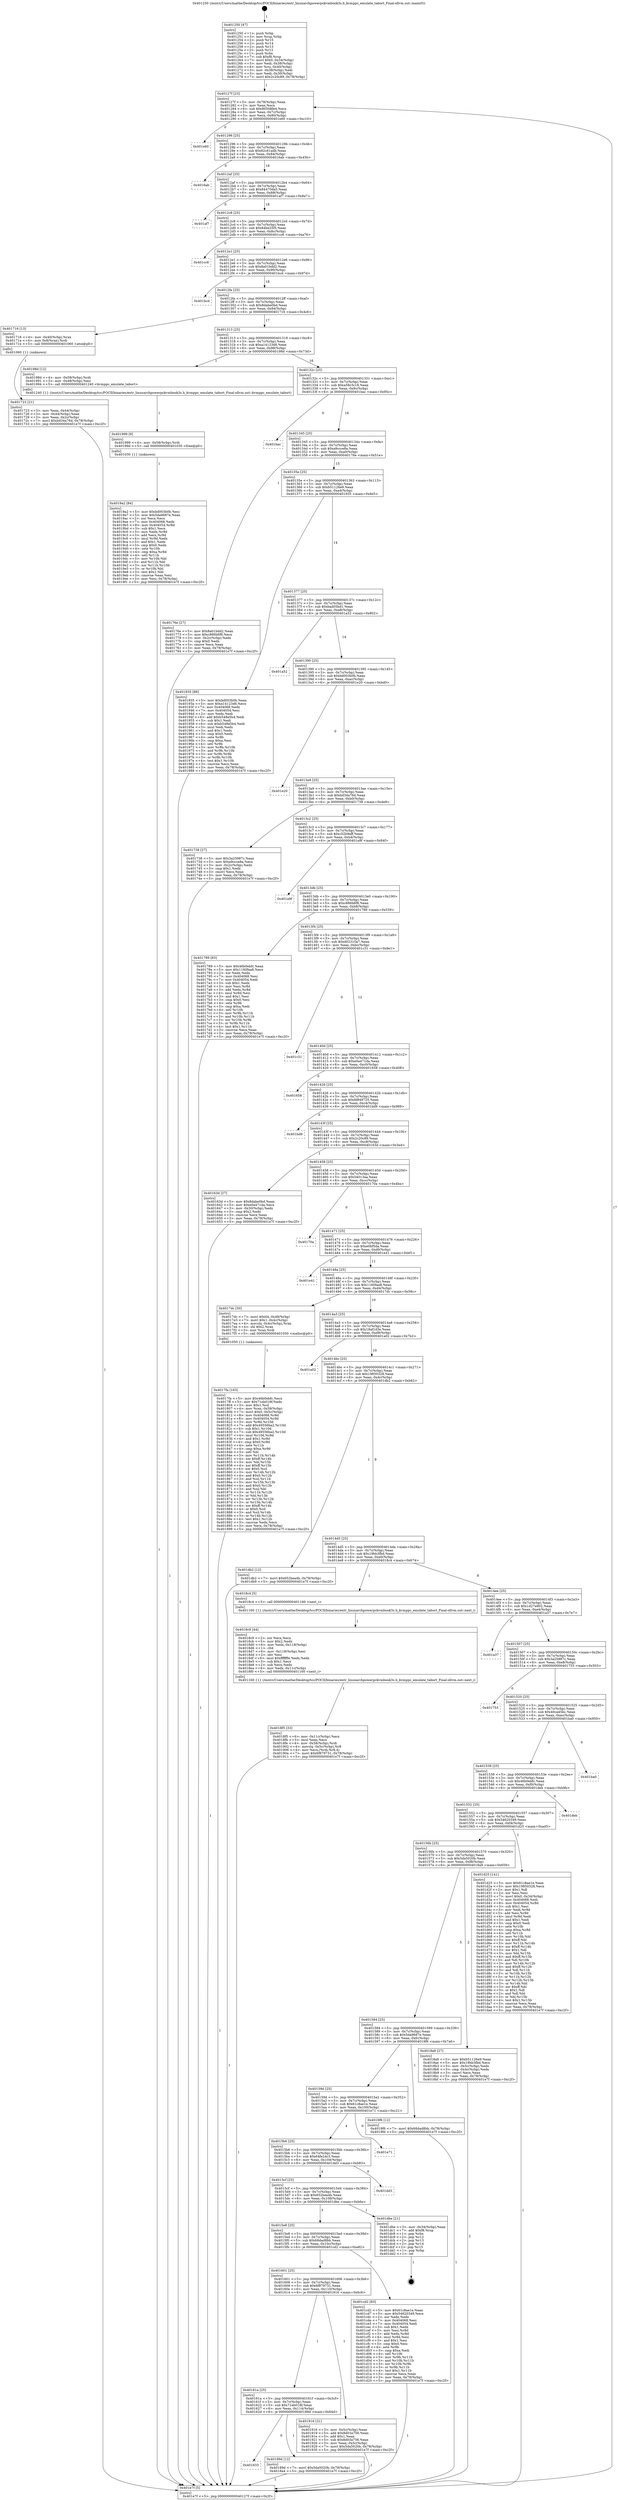 digraph "0x401250" {
  label = "0x401250 (/mnt/c/Users/mathe/Desktop/tcc/POCII/binaries/extr_linuxarchpowerpckvmbook3s.h_kvmppc_emulate_tabort_Final-ollvm.out::main(0))"
  labelloc = "t"
  node[shape=record]

  Entry [label="",width=0.3,height=0.3,shape=circle,fillcolor=black,style=filled]
  "0x40127f" [label="{
     0x40127f [23]\l
     | [instrs]\l
     &nbsp;&nbsp;0x40127f \<+3\>: mov -0x78(%rbp),%eax\l
     &nbsp;&nbsp;0x401282 \<+2\>: mov %eax,%ecx\l
     &nbsp;&nbsp;0x401284 \<+6\>: sub $0x80508fe4,%ecx\l
     &nbsp;&nbsp;0x40128a \<+3\>: mov %eax,-0x7c(%rbp)\l
     &nbsp;&nbsp;0x40128d \<+3\>: mov %ecx,-0x80(%rbp)\l
     &nbsp;&nbsp;0x401290 \<+6\>: je 0000000000401e60 \<main+0xc10\>\l
  }"]
  "0x401e60" [label="{
     0x401e60\l
  }", style=dashed]
  "0x401296" [label="{
     0x401296 [25]\l
     | [instrs]\l
     &nbsp;&nbsp;0x401296 \<+5\>: jmp 000000000040129b \<main+0x4b\>\l
     &nbsp;&nbsp;0x40129b \<+3\>: mov -0x7c(%rbp),%eax\l
     &nbsp;&nbsp;0x40129e \<+5\>: sub $0x82c61adb,%eax\l
     &nbsp;&nbsp;0x4012a3 \<+6\>: mov %eax,-0x84(%rbp)\l
     &nbsp;&nbsp;0x4012a9 \<+6\>: je 00000000004016ab \<main+0x45b\>\l
  }"]
  Exit [label="",width=0.3,height=0.3,shape=circle,fillcolor=black,style=filled,peripheries=2]
  "0x4016ab" [label="{
     0x4016ab\l
  }", style=dashed]
  "0x4012af" [label="{
     0x4012af [25]\l
     | [instrs]\l
     &nbsp;&nbsp;0x4012af \<+5\>: jmp 00000000004012b4 \<main+0x64\>\l
     &nbsp;&nbsp;0x4012b4 \<+3\>: mov -0x7c(%rbp),%eax\l
     &nbsp;&nbsp;0x4012b7 \<+5\>: sub $0x84470da5,%eax\l
     &nbsp;&nbsp;0x4012bc \<+6\>: mov %eax,-0x88(%rbp)\l
     &nbsp;&nbsp;0x4012c2 \<+6\>: je 0000000000401af7 \<main+0x8a7\>\l
  }"]
  "0x4019a2" [label="{
     0x4019a2 [84]\l
     | [instrs]\l
     &nbsp;&nbsp;0x4019a2 \<+5\>: mov $0xbd003b0b,%esi\l
     &nbsp;&nbsp;0x4019a7 \<+5\>: mov $0x5da9687e,%eax\l
     &nbsp;&nbsp;0x4019ac \<+2\>: xor %ecx,%ecx\l
     &nbsp;&nbsp;0x4019ae \<+7\>: mov 0x404068,%edx\l
     &nbsp;&nbsp;0x4019b5 \<+8\>: mov 0x404054,%r8d\l
     &nbsp;&nbsp;0x4019bd \<+3\>: sub $0x1,%ecx\l
     &nbsp;&nbsp;0x4019c0 \<+3\>: mov %edx,%r9d\l
     &nbsp;&nbsp;0x4019c3 \<+3\>: add %ecx,%r9d\l
     &nbsp;&nbsp;0x4019c6 \<+4\>: imul %r9d,%edx\l
     &nbsp;&nbsp;0x4019ca \<+3\>: and $0x1,%edx\l
     &nbsp;&nbsp;0x4019cd \<+3\>: cmp $0x0,%edx\l
     &nbsp;&nbsp;0x4019d0 \<+4\>: sete %r10b\l
     &nbsp;&nbsp;0x4019d4 \<+4\>: cmp $0xa,%r8d\l
     &nbsp;&nbsp;0x4019d8 \<+4\>: setl %r11b\l
     &nbsp;&nbsp;0x4019dc \<+3\>: mov %r10b,%bl\l
     &nbsp;&nbsp;0x4019df \<+3\>: and %r11b,%bl\l
     &nbsp;&nbsp;0x4019e2 \<+3\>: xor %r11b,%r10b\l
     &nbsp;&nbsp;0x4019e5 \<+3\>: or %r10b,%bl\l
     &nbsp;&nbsp;0x4019e8 \<+3\>: test $0x1,%bl\l
     &nbsp;&nbsp;0x4019eb \<+3\>: cmovne %eax,%esi\l
     &nbsp;&nbsp;0x4019ee \<+3\>: mov %esi,-0x78(%rbp)\l
     &nbsp;&nbsp;0x4019f1 \<+5\>: jmp 0000000000401e7f \<main+0xc2f\>\l
  }"]
  "0x401af7" [label="{
     0x401af7\l
  }", style=dashed]
  "0x4012c8" [label="{
     0x4012c8 [25]\l
     | [instrs]\l
     &nbsp;&nbsp;0x4012c8 \<+5\>: jmp 00000000004012cd \<main+0x7d\>\l
     &nbsp;&nbsp;0x4012cd \<+3\>: mov -0x7c(%rbp),%eax\l
     &nbsp;&nbsp;0x4012d0 \<+5\>: sub $0x84be25f5,%eax\l
     &nbsp;&nbsp;0x4012d5 \<+6\>: mov %eax,-0x8c(%rbp)\l
     &nbsp;&nbsp;0x4012db \<+6\>: je 0000000000401cc6 \<main+0xa76\>\l
  }"]
  "0x401999" [label="{
     0x401999 [9]\l
     | [instrs]\l
     &nbsp;&nbsp;0x401999 \<+4\>: mov -0x58(%rbp),%rdi\l
     &nbsp;&nbsp;0x40199d \<+5\>: call 0000000000401030 \<free@plt\>\l
     | [calls]\l
     &nbsp;&nbsp;0x401030 \{1\} (unknown)\l
  }"]
  "0x401cc6" [label="{
     0x401cc6\l
  }", style=dashed]
  "0x4012e1" [label="{
     0x4012e1 [25]\l
     | [instrs]\l
     &nbsp;&nbsp;0x4012e1 \<+5\>: jmp 00000000004012e6 \<main+0x96\>\l
     &nbsp;&nbsp;0x4012e6 \<+3\>: mov -0x7c(%rbp),%eax\l
     &nbsp;&nbsp;0x4012e9 \<+5\>: sub $0x8a01bdd2,%eax\l
     &nbsp;&nbsp;0x4012ee \<+6\>: mov %eax,-0x90(%rbp)\l
     &nbsp;&nbsp;0x4012f4 \<+6\>: je 0000000000401bcd \<main+0x97d\>\l
  }"]
  "0x4018f5" [label="{
     0x4018f5 [33]\l
     | [instrs]\l
     &nbsp;&nbsp;0x4018f5 \<+6\>: mov -0x11c(%rbp),%ecx\l
     &nbsp;&nbsp;0x4018fb \<+3\>: imul %eax,%ecx\l
     &nbsp;&nbsp;0x4018fe \<+4\>: mov -0x58(%rbp),%rdi\l
     &nbsp;&nbsp;0x401902 \<+4\>: movslq -0x5c(%rbp),%r8\l
     &nbsp;&nbsp;0x401906 \<+4\>: mov %ecx,(%rdi,%r8,4)\l
     &nbsp;&nbsp;0x40190a \<+7\>: movl $0x6f879731,-0x78(%rbp)\l
     &nbsp;&nbsp;0x401911 \<+5\>: jmp 0000000000401e7f \<main+0xc2f\>\l
  }"]
  "0x401bcd" [label="{
     0x401bcd\l
  }", style=dashed]
  "0x4012fa" [label="{
     0x4012fa [25]\l
     | [instrs]\l
     &nbsp;&nbsp;0x4012fa \<+5\>: jmp 00000000004012ff \<main+0xaf\>\l
     &nbsp;&nbsp;0x4012ff \<+3\>: mov -0x7c(%rbp),%eax\l
     &nbsp;&nbsp;0x401302 \<+5\>: sub $0x8dabe0bd,%eax\l
     &nbsp;&nbsp;0x401307 \<+6\>: mov %eax,-0x94(%rbp)\l
     &nbsp;&nbsp;0x40130d \<+6\>: je 0000000000401716 \<main+0x4c6\>\l
  }"]
  "0x4018c9" [label="{
     0x4018c9 [44]\l
     | [instrs]\l
     &nbsp;&nbsp;0x4018c9 \<+2\>: xor %ecx,%ecx\l
     &nbsp;&nbsp;0x4018cb \<+5\>: mov $0x2,%edx\l
     &nbsp;&nbsp;0x4018d0 \<+6\>: mov %edx,-0x118(%rbp)\l
     &nbsp;&nbsp;0x4018d6 \<+1\>: cltd\l
     &nbsp;&nbsp;0x4018d7 \<+6\>: mov -0x118(%rbp),%esi\l
     &nbsp;&nbsp;0x4018dd \<+2\>: idiv %esi\l
     &nbsp;&nbsp;0x4018df \<+6\>: imul $0xfffffffe,%edx,%edx\l
     &nbsp;&nbsp;0x4018e5 \<+3\>: sub $0x1,%ecx\l
     &nbsp;&nbsp;0x4018e8 \<+2\>: sub %ecx,%edx\l
     &nbsp;&nbsp;0x4018ea \<+6\>: mov %edx,-0x11c(%rbp)\l
     &nbsp;&nbsp;0x4018f0 \<+5\>: call 0000000000401160 \<next_i\>\l
     | [calls]\l
     &nbsp;&nbsp;0x401160 \{1\} (/mnt/c/Users/mathe/Desktop/tcc/POCII/binaries/extr_linuxarchpowerpckvmbook3s.h_kvmppc_emulate_tabort_Final-ollvm.out::next_i)\l
  }"]
  "0x401716" [label="{
     0x401716 [13]\l
     | [instrs]\l
     &nbsp;&nbsp;0x401716 \<+4\>: mov -0x40(%rbp),%rax\l
     &nbsp;&nbsp;0x40171a \<+4\>: mov 0x8(%rax),%rdi\l
     &nbsp;&nbsp;0x40171e \<+5\>: call 0000000000401060 \<atoi@plt\>\l
     | [calls]\l
     &nbsp;&nbsp;0x401060 \{1\} (unknown)\l
  }"]
  "0x401313" [label="{
     0x401313 [25]\l
     | [instrs]\l
     &nbsp;&nbsp;0x401313 \<+5\>: jmp 0000000000401318 \<main+0xc8\>\l
     &nbsp;&nbsp;0x401318 \<+3\>: mov -0x7c(%rbp),%eax\l
     &nbsp;&nbsp;0x40131b \<+5\>: sub $0xa14123d6,%eax\l
     &nbsp;&nbsp;0x401320 \<+6\>: mov %eax,-0x98(%rbp)\l
     &nbsp;&nbsp;0x401326 \<+6\>: je 000000000040198d \<main+0x73d\>\l
  }"]
  "0x401633" [label="{
     0x401633\l
  }", style=dashed]
  "0x40198d" [label="{
     0x40198d [12]\l
     | [instrs]\l
     &nbsp;&nbsp;0x40198d \<+4\>: mov -0x58(%rbp),%rdi\l
     &nbsp;&nbsp;0x401991 \<+3\>: mov -0x48(%rbp),%esi\l
     &nbsp;&nbsp;0x401994 \<+5\>: call 0000000000401240 \<kvmppc_emulate_tabort\>\l
     | [calls]\l
     &nbsp;&nbsp;0x401240 \{1\} (/mnt/c/Users/mathe/Desktop/tcc/POCII/binaries/extr_linuxarchpowerpckvmbook3s.h_kvmppc_emulate_tabort_Final-ollvm.out::kvmppc_emulate_tabort)\l
  }"]
  "0x40132c" [label="{
     0x40132c [25]\l
     | [instrs]\l
     &nbsp;&nbsp;0x40132c \<+5\>: jmp 0000000000401331 \<main+0xe1\>\l
     &nbsp;&nbsp;0x401331 \<+3\>: mov -0x7c(%rbp),%eax\l
     &nbsp;&nbsp;0x401334 \<+5\>: sub $0xa58c3c18,%eax\l
     &nbsp;&nbsp;0x401339 \<+6\>: mov %eax,-0x9c(%rbp)\l
     &nbsp;&nbsp;0x40133f \<+6\>: je 0000000000401bac \<main+0x95c\>\l
  }"]
  "0x40189d" [label="{
     0x40189d [12]\l
     | [instrs]\l
     &nbsp;&nbsp;0x40189d \<+7\>: movl $0x5da5020b,-0x78(%rbp)\l
     &nbsp;&nbsp;0x4018a4 \<+5\>: jmp 0000000000401e7f \<main+0xc2f\>\l
  }"]
  "0x401bac" [label="{
     0x401bac\l
  }", style=dashed]
  "0x401345" [label="{
     0x401345 [25]\l
     | [instrs]\l
     &nbsp;&nbsp;0x401345 \<+5\>: jmp 000000000040134a \<main+0xfa\>\l
     &nbsp;&nbsp;0x40134a \<+3\>: mov -0x7c(%rbp),%eax\l
     &nbsp;&nbsp;0x40134d \<+5\>: sub $0xa9ccce8a,%eax\l
     &nbsp;&nbsp;0x401352 \<+6\>: mov %eax,-0xa0(%rbp)\l
     &nbsp;&nbsp;0x401358 \<+6\>: je 000000000040176e \<main+0x51e\>\l
  }"]
  "0x40161a" [label="{
     0x40161a [25]\l
     | [instrs]\l
     &nbsp;&nbsp;0x40161a \<+5\>: jmp 000000000040161f \<main+0x3cf\>\l
     &nbsp;&nbsp;0x40161f \<+3\>: mov -0x7c(%rbp),%eax\l
     &nbsp;&nbsp;0x401622 \<+5\>: sub $0x71eb018f,%eax\l
     &nbsp;&nbsp;0x401627 \<+6\>: mov %eax,-0x114(%rbp)\l
     &nbsp;&nbsp;0x40162d \<+6\>: je 000000000040189d \<main+0x64d\>\l
  }"]
  "0x40176e" [label="{
     0x40176e [27]\l
     | [instrs]\l
     &nbsp;&nbsp;0x40176e \<+5\>: mov $0x8a01bdd2,%eax\l
     &nbsp;&nbsp;0x401773 \<+5\>: mov $0xc886b6f8,%ecx\l
     &nbsp;&nbsp;0x401778 \<+3\>: mov -0x2c(%rbp),%edx\l
     &nbsp;&nbsp;0x40177b \<+3\>: cmp $0x0,%edx\l
     &nbsp;&nbsp;0x40177e \<+3\>: cmove %ecx,%eax\l
     &nbsp;&nbsp;0x401781 \<+3\>: mov %eax,-0x78(%rbp)\l
     &nbsp;&nbsp;0x401784 \<+5\>: jmp 0000000000401e7f \<main+0xc2f\>\l
  }"]
  "0x40135e" [label="{
     0x40135e [25]\l
     | [instrs]\l
     &nbsp;&nbsp;0x40135e \<+5\>: jmp 0000000000401363 \<main+0x113\>\l
     &nbsp;&nbsp;0x401363 \<+3\>: mov -0x7c(%rbp),%eax\l
     &nbsp;&nbsp;0x401366 \<+5\>: sub $0xb51126e9,%eax\l
     &nbsp;&nbsp;0x40136b \<+6\>: mov %eax,-0xa4(%rbp)\l
     &nbsp;&nbsp;0x401371 \<+6\>: je 0000000000401935 \<main+0x6e5\>\l
  }"]
  "0x401916" [label="{
     0x401916 [31]\l
     | [instrs]\l
     &nbsp;&nbsp;0x401916 \<+3\>: mov -0x5c(%rbp),%eax\l
     &nbsp;&nbsp;0x401919 \<+5\>: add $0x8d03a756,%eax\l
     &nbsp;&nbsp;0x40191e \<+3\>: add $0x1,%eax\l
     &nbsp;&nbsp;0x401921 \<+5\>: sub $0x8d03a756,%eax\l
     &nbsp;&nbsp;0x401926 \<+3\>: mov %eax,-0x5c(%rbp)\l
     &nbsp;&nbsp;0x401929 \<+7\>: movl $0x5da5020b,-0x78(%rbp)\l
     &nbsp;&nbsp;0x401930 \<+5\>: jmp 0000000000401e7f \<main+0xc2f\>\l
  }"]
  "0x401935" [label="{
     0x401935 [88]\l
     | [instrs]\l
     &nbsp;&nbsp;0x401935 \<+5\>: mov $0xbd003b0b,%eax\l
     &nbsp;&nbsp;0x40193a \<+5\>: mov $0xa14123d6,%ecx\l
     &nbsp;&nbsp;0x40193f \<+7\>: mov 0x404068,%edx\l
     &nbsp;&nbsp;0x401946 \<+7\>: mov 0x404054,%esi\l
     &nbsp;&nbsp;0x40194d \<+2\>: mov %edx,%edi\l
     &nbsp;&nbsp;0x40194f \<+6\>: add $0xb548e5b4,%edi\l
     &nbsp;&nbsp;0x401955 \<+3\>: sub $0x1,%edi\l
     &nbsp;&nbsp;0x401958 \<+6\>: sub $0xb548e5b4,%edi\l
     &nbsp;&nbsp;0x40195e \<+3\>: imul %edi,%edx\l
     &nbsp;&nbsp;0x401961 \<+3\>: and $0x1,%edx\l
     &nbsp;&nbsp;0x401964 \<+3\>: cmp $0x0,%edx\l
     &nbsp;&nbsp;0x401967 \<+4\>: sete %r8b\l
     &nbsp;&nbsp;0x40196b \<+3\>: cmp $0xa,%esi\l
     &nbsp;&nbsp;0x40196e \<+4\>: setl %r9b\l
     &nbsp;&nbsp;0x401972 \<+3\>: mov %r8b,%r10b\l
     &nbsp;&nbsp;0x401975 \<+3\>: and %r9b,%r10b\l
     &nbsp;&nbsp;0x401978 \<+3\>: xor %r9b,%r8b\l
     &nbsp;&nbsp;0x40197b \<+3\>: or %r8b,%r10b\l
     &nbsp;&nbsp;0x40197e \<+4\>: test $0x1,%r10b\l
     &nbsp;&nbsp;0x401982 \<+3\>: cmovne %ecx,%eax\l
     &nbsp;&nbsp;0x401985 \<+3\>: mov %eax,-0x78(%rbp)\l
     &nbsp;&nbsp;0x401988 \<+5\>: jmp 0000000000401e7f \<main+0xc2f\>\l
  }"]
  "0x401377" [label="{
     0x401377 [25]\l
     | [instrs]\l
     &nbsp;&nbsp;0x401377 \<+5\>: jmp 000000000040137c \<main+0x12c\>\l
     &nbsp;&nbsp;0x40137c \<+3\>: mov -0x7c(%rbp),%eax\l
     &nbsp;&nbsp;0x40137f \<+5\>: sub $0xbad05bd1,%eax\l
     &nbsp;&nbsp;0x401384 \<+6\>: mov %eax,-0xa8(%rbp)\l
     &nbsp;&nbsp;0x40138a \<+6\>: je 0000000000401a52 \<main+0x802\>\l
  }"]
  "0x401601" [label="{
     0x401601 [25]\l
     | [instrs]\l
     &nbsp;&nbsp;0x401601 \<+5\>: jmp 0000000000401606 \<main+0x3b6\>\l
     &nbsp;&nbsp;0x401606 \<+3\>: mov -0x7c(%rbp),%eax\l
     &nbsp;&nbsp;0x401609 \<+5\>: sub $0x6f879731,%eax\l
     &nbsp;&nbsp;0x40160e \<+6\>: mov %eax,-0x110(%rbp)\l
     &nbsp;&nbsp;0x401614 \<+6\>: je 0000000000401916 \<main+0x6c6\>\l
  }"]
  "0x401a52" [label="{
     0x401a52\l
  }", style=dashed]
  "0x401390" [label="{
     0x401390 [25]\l
     | [instrs]\l
     &nbsp;&nbsp;0x401390 \<+5\>: jmp 0000000000401395 \<main+0x145\>\l
     &nbsp;&nbsp;0x401395 \<+3\>: mov -0x7c(%rbp),%eax\l
     &nbsp;&nbsp;0x401398 \<+5\>: sub $0xbd003b0b,%eax\l
     &nbsp;&nbsp;0x40139d \<+6\>: mov %eax,-0xac(%rbp)\l
     &nbsp;&nbsp;0x4013a3 \<+6\>: je 0000000000401e20 \<main+0xbd0\>\l
  }"]
  "0x401cd2" [label="{
     0x401cd2 [83]\l
     | [instrs]\l
     &nbsp;&nbsp;0x401cd2 \<+5\>: mov $0x61c8ae1e,%eax\l
     &nbsp;&nbsp;0x401cd7 \<+5\>: mov $0x54620349,%ecx\l
     &nbsp;&nbsp;0x401cdc \<+2\>: xor %edx,%edx\l
     &nbsp;&nbsp;0x401cde \<+7\>: mov 0x404068,%esi\l
     &nbsp;&nbsp;0x401ce5 \<+7\>: mov 0x404054,%edi\l
     &nbsp;&nbsp;0x401cec \<+3\>: sub $0x1,%edx\l
     &nbsp;&nbsp;0x401cef \<+3\>: mov %esi,%r8d\l
     &nbsp;&nbsp;0x401cf2 \<+3\>: add %edx,%r8d\l
     &nbsp;&nbsp;0x401cf5 \<+4\>: imul %r8d,%esi\l
     &nbsp;&nbsp;0x401cf9 \<+3\>: and $0x1,%esi\l
     &nbsp;&nbsp;0x401cfc \<+3\>: cmp $0x0,%esi\l
     &nbsp;&nbsp;0x401cff \<+4\>: sete %r9b\l
     &nbsp;&nbsp;0x401d03 \<+3\>: cmp $0xa,%edi\l
     &nbsp;&nbsp;0x401d06 \<+4\>: setl %r10b\l
     &nbsp;&nbsp;0x401d0a \<+3\>: mov %r9b,%r11b\l
     &nbsp;&nbsp;0x401d0d \<+3\>: and %r10b,%r11b\l
     &nbsp;&nbsp;0x401d10 \<+3\>: xor %r10b,%r9b\l
     &nbsp;&nbsp;0x401d13 \<+3\>: or %r9b,%r11b\l
     &nbsp;&nbsp;0x401d16 \<+4\>: test $0x1,%r11b\l
     &nbsp;&nbsp;0x401d1a \<+3\>: cmovne %ecx,%eax\l
     &nbsp;&nbsp;0x401d1d \<+3\>: mov %eax,-0x78(%rbp)\l
     &nbsp;&nbsp;0x401d20 \<+5\>: jmp 0000000000401e7f \<main+0xc2f\>\l
  }"]
  "0x401e20" [label="{
     0x401e20\l
  }", style=dashed]
  "0x4013a9" [label="{
     0x4013a9 [25]\l
     | [instrs]\l
     &nbsp;&nbsp;0x4013a9 \<+5\>: jmp 00000000004013ae \<main+0x15e\>\l
     &nbsp;&nbsp;0x4013ae \<+3\>: mov -0x7c(%rbp),%eax\l
     &nbsp;&nbsp;0x4013b1 \<+5\>: sub $0xbd34a76d,%eax\l
     &nbsp;&nbsp;0x4013b6 \<+6\>: mov %eax,-0xb0(%rbp)\l
     &nbsp;&nbsp;0x4013bc \<+6\>: je 0000000000401738 \<main+0x4e8\>\l
  }"]
  "0x4015e8" [label="{
     0x4015e8 [25]\l
     | [instrs]\l
     &nbsp;&nbsp;0x4015e8 \<+5\>: jmp 00000000004015ed \<main+0x39d\>\l
     &nbsp;&nbsp;0x4015ed \<+3\>: mov -0x7c(%rbp),%eax\l
     &nbsp;&nbsp;0x4015f0 \<+5\>: sub $0x68dad8bb,%eax\l
     &nbsp;&nbsp;0x4015f5 \<+6\>: mov %eax,-0x10c(%rbp)\l
     &nbsp;&nbsp;0x4015fb \<+6\>: je 0000000000401cd2 \<main+0xa82\>\l
  }"]
  "0x401738" [label="{
     0x401738 [27]\l
     | [instrs]\l
     &nbsp;&nbsp;0x401738 \<+5\>: mov $0x3a25987c,%eax\l
     &nbsp;&nbsp;0x40173d \<+5\>: mov $0xa9ccce8a,%ecx\l
     &nbsp;&nbsp;0x401742 \<+3\>: mov -0x2c(%rbp),%edx\l
     &nbsp;&nbsp;0x401745 \<+3\>: cmp $0x1,%edx\l
     &nbsp;&nbsp;0x401748 \<+3\>: cmovl %ecx,%eax\l
     &nbsp;&nbsp;0x40174b \<+3\>: mov %eax,-0x78(%rbp)\l
     &nbsp;&nbsp;0x40174e \<+5\>: jmp 0000000000401e7f \<main+0xc2f\>\l
  }"]
  "0x4013c2" [label="{
     0x4013c2 [25]\l
     | [instrs]\l
     &nbsp;&nbsp;0x4013c2 \<+5\>: jmp 00000000004013c7 \<main+0x177\>\l
     &nbsp;&nbsp;0x4013c7 \<+3\>: mov -0x7c(%rbp),%eax\l
     &nbsp;&nbsp;0x4013ca \<+5\>: sub $0xc52b9aff,%eax\l
     &nbsp;&nbsp;0x4013cf \<+6\>: mov %eax,-0xb4(%rbp)\l
     &nbsp;&nbsp;0x4013d5 \<+6\>: je 0000000000401a9f \<main+0x84f\>\l
  }"]
  "0x401dbe" [label="{
     0x401dbe [21]\l
     | [instrs]\l
     &nbsp;&nbsp;0x401dbe \<+3\>: mov -0x34(%rbp),%eax\l
     &nbsp;&nbsp;0x401dc1 \<+7\>: add $0xf8,%rsp\l
     &nbsp;&nbsp;0x401dc8 \<+1\>: pop %rbx\l
     &nbsp;&nbsp;0x401dc9 \<+2\>: pop %r12\l
     &nbsp;&nbsp;0x401dcb \<+2\>: pop %r13\l
     &nbsp;&nbsp;0x401dcd \<+2\>: pop %r14\l
     &nbsp;&nbsp;0x401dcf \<+2\>: pop %r15\l
     &nbsp;&nbsp;0x401dd1 \<+1\>: pop %rbp\l
     &nbsp;&nbsp;0x401dd2 \<+1\>: ret\l
  }"]
  "0x401a9f" [label="{
     0x401a9f\l
  }", style=dashed]
  "0x4013db" [label="{
     0x4013db [25]\l
     | [instrs]\l
     &nbsp;&nbsp;0x4013db \<+5\>: jmp 00000000004013e0 \<main+0x190\>\l
     &nbsp;&nbsp;0x4013e0 \<+3\>: mov -0x7c(%rbp),%eax\l
     &nbsp;&nbsp;0x4013e3 \<+5\>: sub $0xc886b6f8,%eax\l
     &nbsp;&nbsp;0x4013e8 \<+6\>: mov %eax,-0xb8(%rbp)\l
     &nbsp;&nbsp;0x4013ee \<+6\>: je 0000000000401789 \<main+0x539\>\l
  }"]
  "0x4015cf" [label="{
     0x4015cf [25]\l
     | [instrs]\l
     &nbsp;&nbsp;0x4015cf \<+5\>: jmp 00000000004015d4 \<main+0x384\>\l
     &nbsp;&nbsp;0x4015d4 \<+3\>: mov -0x7c(%rbp),%eax\l
     &nbsp;&nbsp;0x4015d7 \<+5\>: sub $0x652bea4b,%eax\l
     &nbsp;&nbsp;0x4015dc \<+6\>: mov %eax,-0x108(%rbp)\l
     &nbsp;&nbsp;0x4015e2 \<+6\>: je 0000000000401dbe \<main+0xb6e\>\l
  }"]
  "0x401789" [label="{
     0x401789 [83]\l
     | [instrs]\l
     &nbsp;&nbsp;0x401789 \<+5\>: mov $0x46b0ebfc,%eax\l
     &nbsp;&nbsp;0x40178e \<+5\>: mov $0x1160faa8,%ecx\l
     &nbsp;&nbsp;0x401793 \<+2\>: xor %edx,%edx\l
     &nbsp;&nbsp;0x401795 \<+7\>: mov 0x404068,%esi\l
     &nbsp;&nbsp;0x40179c \<+7\>: mov 0x404054,%edi\l
     &nbsp;&nbsp;0x4017a3 \<+3\>: sub $0x1,%edx\l
     &nbsp;&nbsp;0x4017a6 \<+3\>: mov %esi,%r8d\l
     &nbsp;&nbsp;0x4017a9 \<+3\>: add %edx,%r8d\l
     &nbsp;&nbsp;0x4017ac \<+4\>: imul %r8d,%esi\l
     &nbsp;&nbsp;0x4017b0 \<+3\>: and $0x1,%esi\l
     &nbsp;&nbsp;0x4017b3 \<+3\>: cmp $0x0,%esi\l
     &nbsp;&nbsp;0x4017b6 \<+4\>: sete %r9b\l
     &nbsp;&nbsp;0x4017ba \<+3\>: cmp $0xa,%edi\l
     &nbsp;&nbsp;0x4017bd \<+4\>: setl %r10b\l
     &nbsp;&nbsp;0x4017c1 \<+3\>: mov %r9b,%r11b\l
     &nbsp;&nbsp;0x4017c4 \<+3\>: and %r10b,%r11b\l
     &nbsp;&nbsp;0x4017c7 \<+3\>: xor %r10b,%r9b\l
     &nbsp;&nbsp;0x4017ca \<+3\>: or %r9b,%r11b\l
     &nbsp;&nbsp;0x4017cd \<+4\>: test $0x1,%r11b\l
     &nbsp;&nbsp;0x4017d1 \<+3\>: cmovne %ecx,%eax\l
     &nbsp;&nbsp;0x4017d4 \<+3\>: mov %eax,-0x78(%rbp)\l
     &nbsp;&nbsp;0x4017d7 \<+5\>: jmp 0000000000401e7f \<main+0xc2f\>\l
  }"]
  "0x4013f4" [label="{
     0x4013f4 [25]\l
     | [instrs]\l
     &nbsp;&nbsp;0x4013f4 \<+5\>: jmp 00000000004013f9 \<main+0x1a9\>\l
     &nbsp;&nbsp;0x4013f9 \<+3\>: mov -0x7c(%rbp),%eax\l
     &nbsp;&nbsp;0x4013fc \<+5\>: sub $0xd02310a7,%eax\l
     &nbsp;&nbsp;0x401401 \<+6\>: mov %eax,-0xbc(%rbp)\l
     &nbsp;&nbsp;0x401407 \<+6\>: je 0000000000401c31 \<main+0x9e1\>\l
  }"]
  "0x401dd3" [label="{
     0x401dd3\l
  }", style=dashed]
  "0x401c31" [label="{
     0x401c31\l
  }", style=dashed]
  "0x40140d" [label="{
     0x40140d [25]\l
     | [instrs]\l
     &nbsp;&nbsp;0x40140d \<+5\>: jmp 0000000000401412 \<main+0x1c2\>\l
     &nbsp;&nbsp;0x401412 \<+3\>: mov -0x7c(%rbp),%eax\l
     &nbsp;&nbsp;0x401415 \<+5\>: sub $0xe0a471da,%eax\l
     &nbsp;&nbsp;0x40141a \<+6\>: mov %eax,-0xc0(%rbp)\l
     &nbsp;&nbsp;0x401420 \<+6\>: je 0000000000401658 \<main+0x408\>\l
  }"]
  "0x4015b6" [label="{
     0x4015b6 [25]\l
     | [instrs]\l
     &nbsp;&nbsp;0x4015b6 \<+5\>: jmp 00000000004015bb \<main+0x36b\>\l
     &nbsp;&nbsp;0x4015bb \<+3\>: mov -0x7c(%rbp),%eax\l
     &nbsp;&nbsp;0x4015be \<+5\>: sub $0x64fe24c3,%eax\l
     &nbsp;&nbsp;0x4015c3 \<+6\>: mov %eax,-0x104(%rbp)\l
     &nbsp;&nbsp;0x4015c9 \<+6\>: je 0000000000401dd3 \<main+0xb83\>\l
  }"]
  "0x401658" [label="{
     0x401658\l
  }", style=dashed]
  "0x401426" [label="{
     0x401426 [25]\l
     | [instrs]\l
     &nbsp;&nbsp;0x401426 \<+5\>: jmp 000000000040142b \<main+0x1db\>\l
     &nbsp;&nbsp;0x40142b \<+3\>: mov -0x7c(%rbp),%eax\l
     &nbsp;&nbsp;0x40142e \<+5\>: sub $0xfd849725,%eax\l
     &nbsp;&nbsp;0x401433 \<+6\>: mov %eax,-0xc4(%rbp)\l
     &nbsp;&nbsp;0x401439 \<+6\>: je 0000000000401bd9 \<main+0x989\>\l
  }"]
  "0x401e71" [label="{
     0x401e71\l
  }", style=dashed]
  "0x401bd9" [label="{
     0x401bd9\l
  }", style=dashed]
  "0x40143f" [label="{
     0x40143f [25]\l
     | [instrs]\l
     &nbsp;&nbsp;0x40143f \<+5\>: jmp 0000000000401444 \<main+0x1f4\>\l
     &nbsp;&nbsp;0x401444 \<+3\>: mov -0x7c(%rbp),%eax\l
     &nbsp;&nbsp;0x401447 \<+5\>: sub $0x2c20c89,%eax\l
     &nbsp;&nbsp;0x40144c \<+6\>: mov %eax,-0xc8(%rbp)\l
     &nbsp;&nbsp;0x401452 \<+6\>: je 000000000040163d \<main+0x3ed\>\l
  }"]
  "0x40159d" [label="{
     0x40159d [25]\l
     | [instrs]\l
     &nbsp;&nbsp;0x40159d \<+5\>: jmp 00000000004015a2 \<main+0x352\>\l
     &nbsp;&nbsp;0x4015a2 \<+3\>: mov -0x7c(%rbp),%eax\l
     &nbsp;&nbsp;0x4015a5 \<+5\>: sub $0x61c8ae1e,%eax\l
     &nbsp;&nbsp;0x4015aa \<+6\>: mov %eax,-0x100(%rbp)\l
     &nbsp;&nbsp;0x4015b0 \<+6\>: je 0000000000401e71 \<main+0xc21\>\l
  }"]
  "0x40163d" [label="{
     0x40163d [27]\l
     | [instrs]\l
     &nbsp;&nbsp;0x40163d \<+5\>: mov $0x8dabe0bd,%eax\l
     &nbsp;&nbsp;0x401642 \<+5\>: mov $0xe0a471da,%ecx\l
     &nbsp;&nbsp;0x401647 \<+3\>: mov -0x30(%rbp),%edx\l
     &nbsp;&nbsp;0x40164a \<+3\>: cmp $0x2,%edx\l
     &nbsp;&nbsp;0x40164d \<+3\>: cmovne %ecx,%eax\l
     &nbsp;&nbsp;0x401650 \<+3\>: mov %eax,-0x78(%rbp)\l
     &nbsp;&nbsp;0x401653 \<+5\>: jmp 0000000000401e7f \<main+0xc2f\>\l
  }"]
  "0x401458" [label="{
     0x401458 [25]\l
     | [instrs]\l
     &nbsp;&nbsp;0x401458 \<+5\>: jmp 000000000040145d \<main+0x20d\>\l
     &nbsp;&nbsp;0x40145d \<+3\>: mov -0x7c(%rbp),%eax\l
     &nbsp;&nbsp;0x401460 \<+5\>: sub $0x54013aa,%eax\l
     &nbsp;&nbsp;0x401465 \<+6\>: mov %eax,-0xcc(%rbp)\l
     &nbsp;&nbsp;0x40146b \<+6\>: je 000000000040170a \<main+0x4ba\>\l
  }"]
  "0x401e7f" [label="{
     0x401e7f [5]\l
     | [instrs]\l
     &nbsp;&nbsp;0x401e7f \<+5\>: jmp 000000000040127f \<main+0x2f\>\l
  }"]
  "0x401250" [label="{
     0x401250 [47]\l
     | [instrs]\l
     &nbsp;&nbsp;0x401250 \<+1\>: push %rbp\l
     &nbsp;&nbsp;0x401251 \<+3\>: mov %rsp,%rbp\l
     &nbsp;&nbsp;0x401254 \<+2\>: push %r15\l
     &nbsp;&nbsp;0x401256 \<+2\>: push %r14\l
     &nbsp;&nbsp;0x401258 \<+2\>: push %r13\l
     &nbsp;&nbsp;0x40125a \<+2\>: push %r12\l
     &nbsp;&nbsp;0x40125c \<+1\>: push %rbx\l
     &nbsp;&nbsp;0x40125d \<+7\>: sub $0xf8,%rsp\l
     &nbsp;&nbsp;0x401264 \<+7\>: movl $0x0,-0x34(%rbp)\l
     &nbsp;&nbsp;0x40126b \<+3\>: mov %edi,-0x38(%rbp)\l
     &nbsp;&nbsp;0x40126e \<+4\>: mov %rsi,-0x40(%rbp)\l
     &nbsp;&nbsp;0x401272 \<+3\>: mov -0x38(%rbp),%edi\l
     &nbsp;&nbsp;0x401275 \<+3\>: mov %edi,-0x30(%rbp)\l
     &nbsp;&nbsp;0x401278 \<+7\>: movl $0x2c20c89,-0x78(%rbp)\l
  }"]
  "0x401723" [label="{
     0x401723 [21]\l
     | [instrs]\l
     &nbsp;&nbsp;0x401723 \<+3\>: mov %eax,-0x44(%rbp)\l
     &nbsp;&nbsp;0x401726 \<+3\>: mov -0x44(%rbp),%eax\l
     &nbsp;&nbsp;0x401729 \<+3\>: mov %eax,-0x2c(%rbp)\l
     &nbsp;&nbsp;0x40172c \<+7\>: movl $0xbd34a76d,-0x78(%rbp)\l
     &nbsp;&nbsp;0x401733 \<+5\>: jmp 0000000000401e7f \<main+0xc2f\>\l
  }"]
  "0x4019f6" [label="{
     0x4019f6 [12]\l
     | [instrs]\l
     &nbsp;&nbsp;0x4019f6 \<+7\>: movl $0x68dad8bb,-0x78(%rbp)\l
     &nbsp;&nbsp;0x4019fd \<+5\>: jmp 0000000000401e7f \<main+0xc2f\>\l
  }"]
  "0x40170a" [label="{
     0x40170a\l
  }", style=dashed]
  "0x401471" [label="{
     0x401471 [25]\l
     | [instrs]\l
     &nbsp;&nbsp;0x401471 \<+5\>: jmp 0000000000401476 \<main+0x226\>\l
     &nbsp;&nbsp;0x401476 \<+3\>: mov -0x7c(%rbp),%eax\l
     &nbsp;&nbsp;0x401479 \<+5\>: sub $0xe0bf5da,%eax\l
     &nbsp;&nbsp;0x40147e \<+6\>: mov %eax,-0xd0(%rbp)\l
     &nbsp;&nbsp;0x401484 \<+6\>: je 0000000000401e41 \<main+0xbf1\>\l
  }"]
  "0x401584" [label="{
     0x401584 [25]\l
     | [instrs]\l
     &nbsp;&nbsp;0x401584 \<+5\>: jmp 0000000000401589 \<main+0x339\>\l
     &nbsp;&nbsp;0x401589 \<+3\>: mov -0x7c(%rbp),%eax\l
     &nbsp;&nbsp;0x40158c \<+5\>: sub $0x5da9687e,%eax\l
     &nbsp;&nbsp;0x401591 \<+6\>: mov %eax,-0xfc(%rbp)\l
     &nbsp;&nbsp;0x401597 \<+6\>: je 00000000004019f6 \<main+0x7a6\>\l
  }"]
  "0x401e41" [label="{
     0x401e41\l
  }", style=dashed]
  "0x40148a" [label="{
     0x40148a [25]\l
     | [instrs]\l
     &nbsp;&nbsp;0x40148a \<+5\>: jmp 000000000040148f \<main+0x23f\>\l
     &nbsp;&nbsp;0x40148f \<+3\>: mov -0x7c(%rbp),%eax\l
     &nbsp;&nbsp;0x401492 \<+5\>: sub $0x1160faa8,%eax\l
     &nbsp;&nbsp;0x401497 \<+6\>: mov %eax,-0xd4(%rbp)\l
     &nbsp;&nbsp;0x40149d \<+6\>: je 00000000004017dc \<main+0x58c\>\l
  }"]
  "0x4018a9" [label="{
     0x4018a9 [27]\l
     | [instrs]\l
     &nbsp;&nbsp;0x4018a9 \<+5\>: mov $0xb51126e9,%eax\l
     &nbsp;&nbsp;0x4018ae \<+5\>: mov $0x19bb3fbd,%ecx\l
     &nbsp;&nbsp;0x4018b3 \<+3\>: mov -0x5c(%rbp),%edx\l
     &nbsp;&nbsp;0x4018b6 \<+3\>: cmp -0x4c(%rbp),%edx\l
     &nbsp;&nbsp;0x4018b9 \<+3\>: cmovl %ecx,%eax\l
     &nbsp;&nbsp;0x4018bc \<+3\>: mov %eax,-0x78(%rbp)\l
     &nbsp;&nbsp;0x4018bf \<+5\>: jmp 0000000000401e7f \<main+0xc2f\>\l
  }"]
  "0x4017dc" [label="{
     0x4017dc [30]\l
     | [instrs]\l
     &nbsp;&nbsp;0x4017dc \<+7\>: movl $0x64,-0x48(%rbp)\l
     &nbsp;&nbsp;0x4017e3 \<+7\>: movl $0x1,-0x4c(%rbp)\l
     &nbsp;&nbsp;0x4017ea \<+4\>: movslq -0x4c(%rbp),%rax\l
     &nbsp;&nbsp;0x4017ee \<+4\>: shl $0x2,%rax\l
     &nbsp;&nbsp;0x4017f2 \<+3\>: mov %rax,%rdi\l
     &nbsp;&nbsp;0x4017f5 \<+5\>: call 0000000000401050 \<malloc@plt\>\l
     | [calls]\l
     &nbsp;&nbsp;0x401050 \{1\} (unknown)\l
  }"]
  "0x4014a3" [label="{
     0x4014a3 [25]\l
     | [instrs]\l
     &nbsp;&nbsp;0x4014a3 \<+5\>: jmp 00000000004014a8 \<main+0x258\>\l
     &nbsp;&nbsp;0x4014a8 \<+3\>: mov -0x7c(%rbp),%eax\l
     &nbsp;&nbsp;0x4014ab \<+5\>: sub $0x18af1d3e,%eax\l
     &nbsp;&nbsp;0x4014b0 \<+6\>: mov %eax,-0xd8(%rbp)\l
     &nbsp;&nbsp;0x4014b6 \<+6\>: je 0000000000401a02 \<main+0x7b2\>\l
  }"]
  "0x4017fa" [label="{
     0x4017fa [163]\l
     | [instrs]\l
     &nbsp;&nbsp;0x4017fa \<+5\>: mov $0x46b0ebfc,%ecx\l
     &nbsp;&nbsp;0x4017ff \<+5\>: mov $0x71eb018f,%edx\l
     &nbsp;&nbsp;0x401804 \<+3\>: mov $0x1,%sil\l
     &nbsp;&nbsp;0x401807 \<+4\>: mov %rax,-0x58(%rbp)\l
     &nbsp;&nbsp;0x40180b \<+7\>: movl $0x0,-0x5c(%rbp)\l
     &nbsp;&nbsp;0x401812 \<+8\>: mov 0x404068,%r8d\l
     &nbsp;&nbsp;0x40181a \<+8\>: mov 0x404054,%r9d\l
     &nbsp;&nbsp;0x401822 \<+3\>: mov %r8d,%r10d\l
     &nbsp;&nbsp;0x401825 \<+7\>: add $0x49556ba2,%r10d\l
     &nbsp;&nbsp;0x40182c \<+4\>: sub $0x1,%r10d\l
     &nbsp;&nbsp;0x401830 \<+7\>: sub $0x49556ba2,%r10d\l
     &nbsp;&nbsp;0x401837 \<+4\>: imul %r10d,%r8d\l
     &nbsp;&nbsp;0x40183b \<+4\>: and $0x1,%r8d\l
     &nbsp;&nbsp;0x40183f \<+4\>: cmp $0x0,%r8d\l
     &nbsp;&nbsp;0x401843 \<+4\>: sete %r11b\l
     &nbsp;&nbsp;0x401847 \<+4\>: cmp $0xa,%r9d\l
     &nbsp;&nbsp;0x40184b \<+3\>: setl %bl\l
     &nbsp;&nbsp;0x40184e \<+3\>: mov %r11b,%r14b\l
     &nbsp;&nbsp;0x401851 \<+4\>: xor $0xff,%r14b\l
     &nbsp;&nbsp;0x401855 \<+3\>: mov %bl,%r15b\l
     &nbsp;&nbsp;0x401858 \<+4\>: xor $0xff,%r15b\l
     &nbsp;&nbsp;0x40185c \<+4\>: xor $0x0,%sil\l
     &nbsp;&nbsp;0x401860 \<+3\>: mov %r14b,%r12b\l
     &nbsp;&nbsp;0x401863 \<+4\>: and $0x0,%r12b\l
     &nbsp;&nbsp;0x401867 \<+3\>: and %sil,%r11b\l
     &nbsp;&nbsp;0x40186a \<+3\>: mov %r15b,%r13b\l
     &nbsp;&nbsp;0x40186d \<+4\>: and $0x0,%r13b\l
     &nbsp;&nbsp;0x401871 \<+3\>: and %sil,%bl\l
     &nbsp;&nbsp;0x401874 \<+3\>: or %r11b,%r12b\l
     &nbsp;&nbsp;0x401877 \<+3\>: or %bl,%r13b\l
     &nbsp;&nbsp;0x40187a \<+3\>: xor %r13b,%r12b\l
     &nbsp;&nbsp;0x40187d \<+3\>: or %r15b,%r14b\l
     &nbsp;&nbsp;0x401880 \<+4\>: xor $0xff,%r14b\l
     &nbsp;&nbsp;0x401884 \<+4\>: or $0x0,%sil\l
     &nbsp;&nbsp;0x401888 \<+3\>: and %sil,%r14b\l
     &nbsp;&nbsp;0x40188b \<+3\>: or %r14b,%r12b\l
     &nbsp;&nbsp;0x40188e \<+4\>: test $0x1,%r12b\l
     &nbsp;&nbsp;0x401892 \<+3\>: cmovne %edx,%ecx\l
     &nbsp;&nbsp;0x401895 \<+3\>: mov %ecx,-0x78(%rbp)\l
     &nbsp;&nbsp;0x401898 \<+5\>: jmp 0000000000401e7f \<main+0xc2f\>\l
  }"]
  "0x40156b" [label="{
     0x40156b [25]\l
     | [instrs]\l
     &nbsp;&nbsp;0x40156b \<+5\>: jmp 0000000000401570 \<main+0x320\>\l
     &nbsp;&nbsp;0x401570 \<+3\>: mov -0x7c(%rbp),%eax\l
     &nbsp;&nbsp;0x401573 \<+5\>: sub $0x5da5020b,%eax\l
     &nbsp;&nbsp;0x401578 \<+6\>: mov %eax,-0xf8(%rbp)\l
     &nbsp;&nbsp;0x40157e \<+6\>: je 00000000004018a9 \<main+0x659\>\l
  }"]
  "0x401a02" [label="{
     0x401a02\l
  }", style=dashed]
  "0x4014bc" [label="{
     0x4014bc [25]\l
     | [instrs]\l
     &nbsp;&nbsp;0x4014bc \<+5\>: jmp 00000000004014c1 \<main+0x271\>\l
     &nbsp;&nbsp;0x4014c1 \<+3\>: mov -0x7c(%rbp),%eax\l
     &nbsp;&nbsp;0x4014c4 \<+5\>: sub $0x19850328,%eax\l
     &nbsp;&nbsp;0x4014c9 \<+6\>: mov %eax,-0xdc(%rbp)\l
     &nbsp;&nbsp;0x4014cf \<+6\>: je 0000000000401db2 \<main+0xb62\>\l
  }"]
  "0x401d25" [label="{
     0x401d25 [141]\l
     | [instrs]\l
     &nbsp;&nbsp;0x401d25 \<+5\>: mov $0x61c8ae1e,%eax\l
     &nbsp;&nbsp;0x401d2a \<+5\>: mov $0x19850328,%ecx\l
     &nbsp;&nbsp;0x401d2f \<+2\>: mov $0x1,%dl\l
     &nbsp;&nbsp;0x401d31 \<+2\>: xor %esi,%esi\l
     &nbsp;&nbsp;0x401d33 \<+7\>: movl $0x0,-0x34(%rbp)\l
     &nbsp;&nbsp;0x401d3a \<+7\>: mov 0x404068,%edi\l
     &nbsp;&nbsp;0x401d41 \<+8\>: mov 0x404054,%r8d\l
     &nbsp;&nbsp;0x401d49 \<+3\>: sub $0x1,%esi\l
     &nbsp;&nbsp;0x401d4c \<+3\>: mov %edi,%r9d\l
     &nbsp;&nbsp;0x401d4f \<+3\>: add %esi,%r9d\l
     &nbsp;&nbsp;0x401d52 \<+4\>: imul %r9d,%edi\l
     &nbsp;&nbsp;0x401d56 \<+3\>: and $0x1,%edi\l
     &nbsp;&nbsp;0x401d59 \<+3\>: cmp $0x0,%edi\l
     &nbsp;&nbsp;0x401d5c \<+4\>: sete %r10b\l
     &nbsp;&nbsp;0x401d60 \<+4\>: cmp $0xa,%r8d\l
     &nbsp;&nbsp;0x401d64 \<+4\>: setl %r11b\l
     &nbsp;&nbsp;0x401d68 \<+3\>: mov %r10b,%bl\l
     &nbsp;&nbsp;0x401d6b \<+3\>: xor $0xff,%bl\l
     &nbsp;&nbsp;0x401d6e \<+3\>: mov %r11b,%r14b\l
     &nbsp;&nbsp;0x401d71 \<+4\>: xor $0xff,%r14b\l
     &nbsp;&nbsp;0x401d75 \<+3\>: xor $0x1,%dl\l
     &nbsp;&nbsp;0x401d78 \<+3\>: mov %bl,%r15b\l
     &nbsp;&nbsp;0x401d7b \<+4\>: and $0xff,%r15b\l
     &nbsp;&nbsp;0x401d7f \<+3\>: and %dl,%r10b\l
     &nbsp;&nbsp;0x401d82 \<+3\>: mov %r14b,%r12b\l
     &nbsp;&nbsp;0x401d85 \<+4\>: and $0xff,%r12b\l
     &nbsp;&nbsp;0x401d89 \<+3\>: and %dl,%r11b\l
     &nbsp;&nbsp;0x401d8c \<+3\>: or %r10b,%r15b\l
     &nbsp;&nbsp;0x401d8f \<+3\>: or %r11b,%r12b\l
     &nbsp;&nbsp;0x401d92 \<+3\>: xor %r12b,%r15b\l
     &nbsp;&nbsp;0x401d95 \<+3\>: or %r14b,%bl\l
     &nbsp;&nbsp;0x401d98 \<+3\>: xor $0xff,%bl\l
     &nbsp;&nbsp;0x401d9b \<+3\>: or $0x1,%dl\l
     &nbsp;&nbsp;0x401d9e \<+2\>: and %dl,%bl\l
     &nbsp;&nbsp;0x401da0 \<+3\>: or %bl,%r15b\l
     &nbsp;&nbsp;0x401da3 \<+4\>: test $0x1,%r15b\l
     &nbsp;&nbsp;0x401da7 \<+3\>: cmovne %ecx,%eax\l
     &nbsp;&nbsp;0x401daa \<+3\>: mov %eax,-0x78(%rbp)\l
     &nbsp;&nbsp;0x401dad \<+5\>: jmp 0000000000401e7f \<main+0xc2f\>\l
  }"]
  "0x401db2" [label="{
     0x401db2 [12]\l
     | [instrs]\l
     &nbsp;&nbsp;0x401db2 \<+7\>: movl $0x652bea4b,-0x78(%rbp)\l
     &nbsp;&nbsp;0x401db9 \<+5\>: jmp 0000000000401e7f \<main+0xc2f\>\l
  }"]
  "0x4014d5" [label="{
     0x4014d5 [25]\l
     | [instrs]\l
     &nbsp;&nbsp;0x4014d5 \<+5\>: jmp 00000000004014da \<main+0x28a\>\l
     &nbsp;&nbsp;0x4014da \<+3\>: mov -0x7c(%rbp),%eax\l
     &nbsp;&nbsp;0x4014dd \<+5\>: sub $0x19bb3fbd,%eax\l
     &nbsp;&nbsp;0x4014e2 \<+6\>: mov %eax,-0xe0(%rbp)\l
     &nbsp;&nbsp;0x4014e8 \<+6\>: je 00000000004018c4 \<main+0x674\>\l
  }"]
  "0x401552" [label="{
     0x401552 [25]\l
     | [instrs]\l
     &nbsp;&nbsp;0x401552 \<+5\>: jmp 0000000000401557 \<main+0x307\>\l
     &nbsp;&nbsp;0x401557 \<+3\>: mov -0x7c(%rbp),%eax\l
     &nbsp;&nbsp;0x40155a \<+5\>: sub $0x54620349,%eax\l
     &nbsp;&nbsp;0x40155f \<+6\>: mov %eax,-0xf4(%rbp)\l
     &nbsp;&nbsp;0x401565 \<+6\>: je 0000000000401d25 \<main+0xad5\>\l
  }"]
  "0x4018c4" [label="{
     0x4018c4 [5]\l
     | [instrs]\l
     &nbsp;&nbsp;0x4018c4 \<+5\>: call 0000000000401160 \<next_i\>\l
     | [calls]\l
     &nbsp;&nbsp;0x401160 \{1\} (/mnt/c/Users/mathe/Desktop/tcc/POCII/binaries/extr_linuxarchpowerpckvmbook3s.h_kvmppc_emulate_tabort_Final-ollvm.out::next_i)\l
  }"]
  "0x4014ee" [label="{
     0x4014ee [25]\l
     | [instrs]\l
     &nbsp;&nbsp;0x4014ee \<+5\>: jmp 00000000004014f3 \<main+0x2a3\>\l
     &nbsp;&nbsp;0x4014f3 \<+3\>: mov -0x7c(%rbp),%eax\l
     &nbsp;&nbsp;0x4014f6 \<+5\>: sub $0x1d27e802,%eax\l
     &nbsp;&nbsp;0x4014fb \<+6\>: mov %eax,-0xe4(%rbp)\l
     &nbsp;&nbsp;0x401501 \<+6\>: je 0000000000401a37 \<main+0x7e7\>\l
  }"]
  "0x401deb" [label="{
     0x401deb\l
  }", style=dashed]
  "0x401a37" [label="{
     0x401a37\l
  }", style=dashed]
  "0x401507" [label="{
     0x401507 [25]\l
     | [instrs]\l
     &nbsp;&nbsp;0x401507 \<+5\>: jmp 000000000040150c \<main+0x2bc\>\l
     &nbsp;&nbsp;0x40150c \<+3\>: mov -0x7c(%rbp),%eax\l
     &nbsp;&nbsp;0x40150f \<+5\>: sub $0x3a25987c,%eax\l
     &nbsp;&nbsp;0x401514 \<+6\>: mov %eax,-0xe8(%rbp)\l
     &nbsp;&nbsp;0x40151a \<+6\>: je 0000000000401753 \<main+0x503\>\l
  }"]
  "0x401539" [label="{
     0x401539 [25]\l
     | [instrs]\l
     &nbsp;&nbsp;0x401539 \<+5\>: jmp 000000000040153e \<main+0x2ee\>\l
     &nbsp;&nbsp;0x40153e \<+3\>: mov -0x7c(%rbp),%eax\l
     &nbsp;&nbsp;0x401541 \<+5\>: sub $0x46b0ebfc,%eax\l
     &nbsp;&nbsp;0x401546 \<+6\>: mov %eax,-0xf0(%rbp)\l
     &nbsp;&nbsp;0x40154c \<+6\>: je 0000000000401deb \<main+0xb9b\>\l
  }"]
  "0x401753" [label="{
     0x401753\l
  }", style=dashed]
  "0x401520" [label="{
     0x401520 [25]\l
     | [instrs]\l
     &nbsp;&nbsp;0x401520 \<+5\>: jmp 0000000000401525 \<main+0x2d5\>\l
     &nbsp;&nbsp;0x401525 \<+3\>: mov -0x7c(%rbp),%eax\l
     &nbsp;&nbsp;0x401528 \<+5\>: sub $0x40ca45bc,%eax\l
     &nbsp;&nbsp;0x40152d \<+6\>: mov %eax,-0xec(%rbp)\l
     &nbsp;&nbsp;0x401533 \<+6\>: je 0000000000401ba0 \<main+0x950\>\l
  }"]
  "0x401ba0" [label="{
     0x401ba0\l
  }", style=dashed]
  Entry -> "0x401250" [label=" 1"]
  "0x40127f" -> "0x401e60" [label=" 0"]
  "0x40127f" -> "0x401296" [label=" 18"]
  "0x401dbe" -> Exit [label=" 1"]
  "0x401296" -> "0x4016ab" [label=" 0"]
  "0x401296" -> "0x4012af" [label=" 18"]
  "0x401db2" -> "0x401e7f" [label=" 1"]
  "0x4012af" -> "0x401af7" [label=" 0"]
  "0x4012af" -> "0x4012c8" [label=" 18"]
  "0x401d25" -> "0x401e7f" [label=" 1"]
  "0x4012c8" -> "0x401cc6" [label=" 0"]
  "0x4012c8" -> "0x4012e1" [label=" 18"]
  "0x401cd2" -> "0x401e7f" [label=" 1"]
  "0x4012e1" -> "0x401bcd" [label=" 0"]
  "0x4012e1" -> "0x4012fa" [label=" 18"]
  "0x4019f6" -> "0x401e7f" [label=" 1"]
  "0x4012fa" -> "0x401716" [label=" 1"]
  "0x4012fa" -> "0x401313" [label=" 17"]
  "0x4019a2" -> "0x401e7f" [label=" 1"]
  "0x401313" -> "0x40198d" [label=" 1"]
  "0x401313" -> "0x40132c" [label=" 16"]
  "0x401999" -> "0x4019a2" [label=" 1"]
  "0x40132c" -> "0x401bac" [label=" 0"]
  "0x40132c" -> "0x401345" [label=" 16"]
  "0x40198d" -> "0x401999" [label=" 1"]
  "0x401345" -> "0x40176e" [label=" 1"]
  "0x401345" -> "0x40135e" [label=" 15"]
  "0x401916" -> "0x401e7f" [label=" 1"]
  "0x40135e" -> "0x401935" [label=" 1"]
  "0x40135e" -> "0x401377" [label=" 14"]
  "0x4018f5" -> "0x401e7f" [label=" 1"]
  "0x401377" -> "0x401a52" [label=" 0"]
  "0x401377" -> "0x401390" [label=" 14"]
  "0x4018c4" -> "0x4018c9" [label=" 1"]
  "0x401390" -> "0x401e20" [label=" 0"]
  "0x401390" -> "0x4013a9" [label=" 14"]
  "0x4018a9" -> "0x401e7f" [label=" 2"]
  "0x4013a9" -> "0x401738" [label=" 1"]
  "0x4013a9" -> "0x4013c2" [label=" 13"]
  "0x40161a" -> "0x401633" [label=" 0"]
  "0x4013c2" -> "0x401a9f" [label=" 0"]
  "0x4013c2" -> "0x4013db" [label=" 13"]
  "0x40161a" -> "0x40189d" [label=" 1"]
  "0x4013db" -> "0x401789" [label=" 1"]
  "0x4013db" -> "0x4013f4" [label=" 12"]
  "0x401601" -> "0x40161a" [label=" 1"]
  "0x4013f4" -> "0x401c31" [label=" 0"]
  "0x4013f4" -> "0x40140d" [label=" 12"]
  "0x401601" -> "0x401916" [label=" 1"]
  "0x40140d" -> "0x401658" [label=" 0"]
  "0x40140d" -> "0x401426" [label=" 12"]
  "0x4015e8" -> "0x401601" [label=" 2"]
  "0x401426" -> "0x401bd9" [label=" 0"]
  "0x401426" -> "0x40143f" [label=" 12"]
  "0x4015e8" -> "0x401cd2" [label=" 1"]
  "0x40143f" -> "0x40163d" [label=" 1"]
  "0x40143f" -> "0x401458" [label=" 11"]
  "0x40163d" -> "0x401e7f" [label=" 1"]
  "0x401250" -> "0x40127f" [label=" 1"]
  "0x401e7f" -> "0x40127f" [label=" 17"]
  "0x401716" -> "0x401723" [label=" 1"]
  "0x401723" -> "0x401e7f" [label=" 1"]
  "0x401738" -> "0x401e7f" [label=" 1"]
  "0x40176e" -> "0x401e7f" [label=" 1"]
  "0x401789" -> "0x401e7f" [label=" 1"]
  "0x4015cf" -> "0x4015e8" [label=" 3"]
  "0x401458" -> "0x40170a" [label=" 0"]
  "0x401458" -> "0x401471" [label=" 11"]
  "0x4015cf" -> "0x401dbe" [label=" 1"]
  "0x401471" -> "0x401e41" [label=" 0"]
  "0x401471" -> "0x40148a" [label=" 11"]
  "0x4015b6" -> "0x4015cf" [label=" 4"]
  "0x40148a" -> "0x4017dc" [label=" 1"]
  "0x40148a" -> "0x4014a3" [label=" 10"]
  "0x4017dc" -> "0x4017fa" [label=" 1"]
  "0x4017fa" -> "0x401e7f" [label=" 1"]
  "0x4015b6" -> "0x401dd3" [label=" 0"]
  "0x4014a3" -> "0x401a02" [label=" 0"]
  "0x4014a3" -> "0x4014bc" [label=" 10"]
  "0x40159d" -> "0x4015b6" [label=" 4"]
  "0x4014bc" -> "0x401db2" [label=" 1"]
  "0x4014bc" -> "0x4014d5" [label=" 9"]
  "0x40159d" -> "0x401e71" [label=" 0"]
  "0x4014d5" -> "0x4018c4" [label=" 1"]
  "0x4014d5" -> "0x4014ee" [label=" 8"]
  "0x401584" -> "0x40159d" [label=" 4"]
  "0x4014ee" -> "0x401a37" [label=" 0"]
  "0x4014ee" -> "0x401507" [label=" 8"]
  "0x401584" -> "0x4019f6" [label=" 1"]
  "0x401507" -> "0x401753" [label=" 0"]
  "0x401507" -> "0x401520" [label=" 8"]
  "0x40156b" -> "0x401584" [label=" 5"]
  "0x401520" -> "0x401ba0" [label=" 0"]
  "0x401520" -> "0x401539" [label=" 8"]
  "0x401935" -> "0x401e7f" [label=" 1"]
  "0x401539" -> "0x401deb" [label=" 0"]
  "0x401539" -> "0x401552" [label=" 8"]
  "0x40189d" -> "0x401e7f" [label=" 1"]
  "0x401552" -> "0x401d25" [label=" 1"]
  "0x401552" -> "0x40156b" [label=" 7"]
  "0x4018c9" -> "0x4018f5" [label=" 1"]
  "0x40156b" -> "0x4018a9" [label=" 2"]
}
